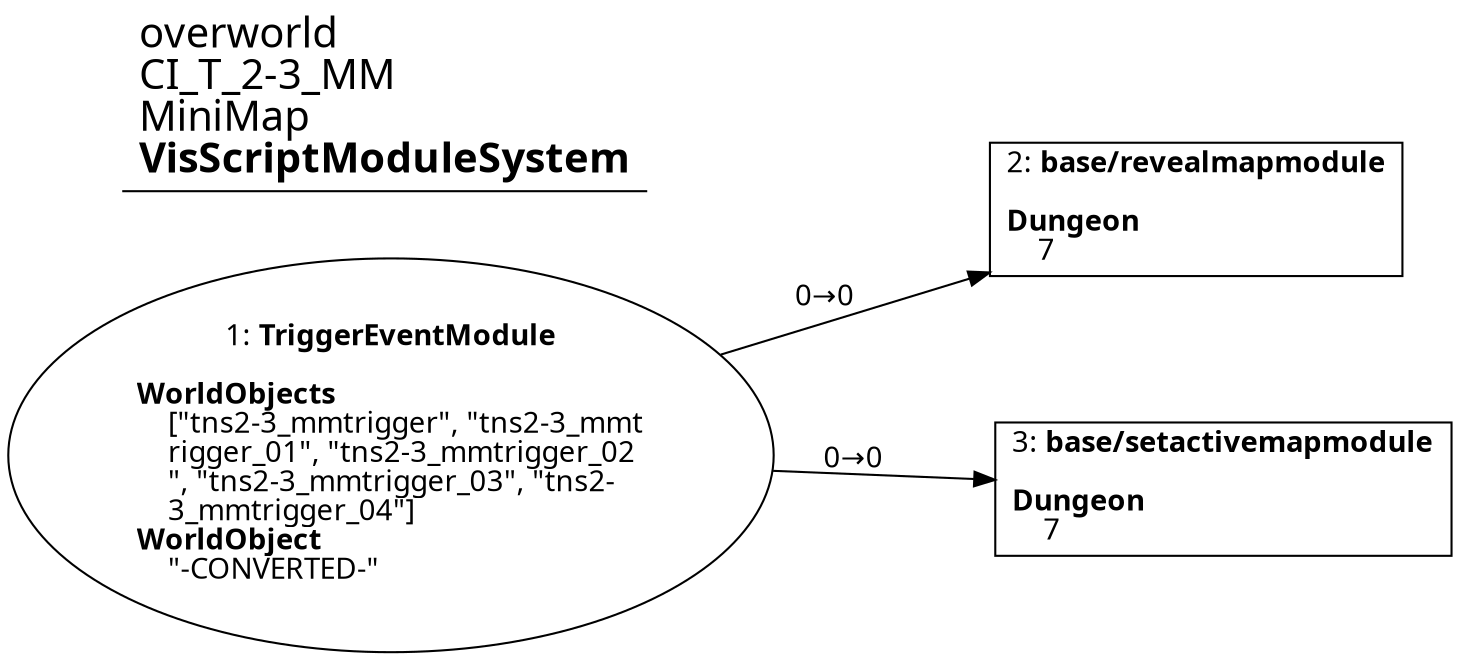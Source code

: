 digraph {
    layout = fdp;
    overlap = prism;
    sep = "+16";
    splines = spline;

    node [ shape = box ];

    graph [ fontname = "Segoe UI" ];
    node [ fontname = "Segoe UI" ];
    edge [ fontname = "Segoe UI" ];

    1 [ label = <1: <b>TriggerEventModule</b><br/><br/><b>WorldObjects</b><br align="left"/>    [&quot;tns2-3_mmtrigger&quot;, &quot;tns2-3_mmt<br align="left"/>    rigger_01&quot;, &quot;tns2-3_mmtrigger_02<br align="left"/>    &quot;, &quot;tns2-3_mmtrigger_03&quot;, &quot;tns2-<br align="left"/>    3_mmtrigger_04&quot;]<br align="left"/><b>WorldObject</b><br align="left"/>    &quot;-CONVERTED-&quot;<br align="left"/>> ];
    1 [ shape = oval ]
    1 [ pos = "0.24300002,-0.21800001!" ];
    1 -> 2 [ label = "0→0" ];
    1 -> 3 [ label = "0→0" ];

    2 [ label = <2: <b>base/revealmapmodule</b><br/><br/><b>Dungeon</b><br align="left"/>    7<br align="left"/>> ];
    2 [ pos = "0.569,-0.162!" ];

    3 [ label = <3: <b>base/setactivemapmodule</b><br/><br/><b>Dungeon</b><br align="left"/>    7<br align="left"/>> ];
    3 [ pos = "0.58000004,-0.275!" ];

    title [ pos = "0.24200001,-0.16100001!" ];
    title [ shape = underline ];
    title [ label = <<font point-size="20">overworld<br align="left"/>CI_T_2-3_MM<br align="left"/>MiniMap<br align="left"/><b>VisScriptModuleSystem</b><br align="left"/></font>> ];
}
